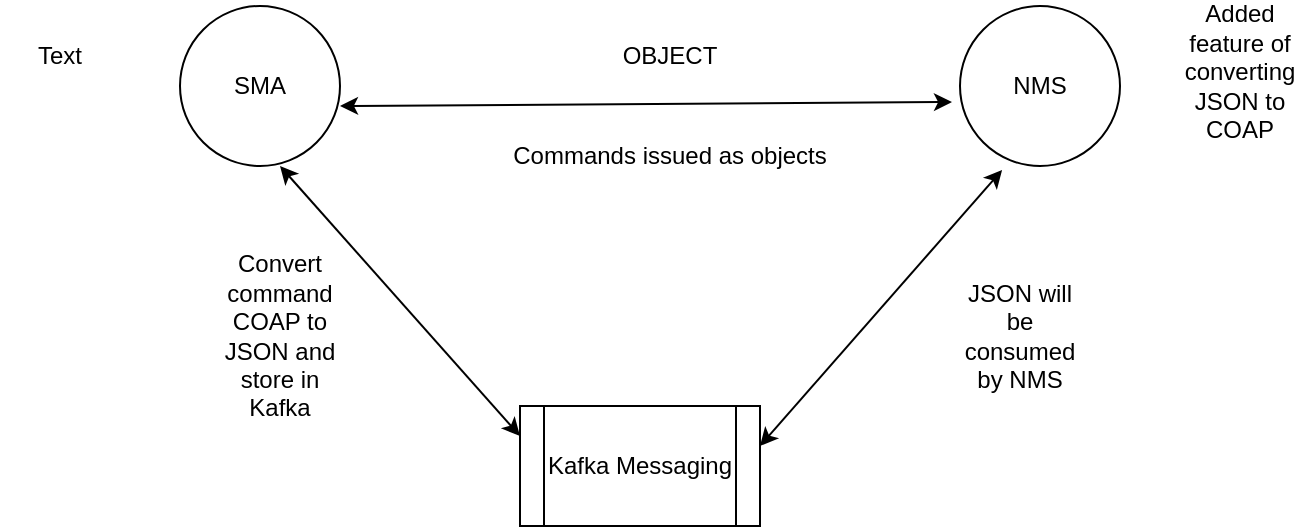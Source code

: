 <mxfile version="22.1.3" type="github">
  <diagram name="Page-1" id="Lf3JQxb0wxgv_ISOmSbt">
    <mxGraphModel dx="922" dy="442" grid="1" gridSize="10" guides="1" tooltips="1" connect="1" arrows="1" fold="1" page="1" pageScale="1" pageWidth="850" pageHeight="1100" math="0" shadow="0">
      <root>
        <mxCell id="0" />
        <mxCell id="1" parent="0" />
        <mxCell id="aHWI58V1PaTjwMngAauu-1" value="SMA" style="ellipse;whiteSpace=wrap;html=1;aspect=fixed;" vertex="1" parent="1">
          <mxGeometry x="160" y="120" width="80" height="80" as="geometry" />
        </mxCell>
        <mxCell id="aHWI58V1PaTjwMngAauu-3" value="NMS" style="ellipse;whiteSpace=wrap;html=1;aspect=fixed;" vertex="1" parent="1">
          <mxGeometry x="550" y="120" width="80" height="80" as="geometry" />
        </mxCell>
        <mxCell id="aHWI58V1PaTjwMngAauu-4" value="" style="endArrow=classic;startArrow=classic;html=1;rounded=0;entryX=-0.05;entryY=0.6;entryDx=0;entryDy=0;entryPerimeter=0;" edge="1" parent="1" target="aHWI58V1PaTjwMngAauu-3">
          <mxGeometry width="50" height="50" relative="1" as="geometry">
            <mxPoint x="240" y="170" as="sourcePoint" />
            <mxPoint x="290" y="120" as="targetPoint" />
          </mxGeometry>
        </mxCell>
        <mxCell id="aHWI58V1PaTjwMngAauu-5" value="OBJECT" style="text;html=1;strokeColor=none;fillColor=none;align=center;verticalAlign=middle;whiteSpace=wrap;rounded=0;" vertex="1" parent="1">
          <mxGeometry x="350" y="130" width="110" height="30" as="geometry" />
        </mxCell>
        <mxCell id="aHWI58V1PaTjwMngAauu-6" value="Commands issued as objects" style="text;html=1;strokeColor=none;fillColor=none;align=center;verticalAlign=middle;whiteSpace=wrap;rounded=0;" vertex="1" parent="1">
          <mxGeometry x="300" y="180" width="210" height="30" as="geometry" />
        </mxCell>
        <mxCell id="aHWI58V1PaTjwMngAauu-7" value="Kafka Messaging" style="shape=process;whiteSpace=wrap;html=1;backgroundOutline=1;" vertex="1" parent="1">
          <mxGeometry x="330" y="320" width="120" height="60" as="geometry" />
        </mxCell>
        <mxCell id="aHWI58V1PaTjwMngAauu-8" value="" style="endArrow=classic;startArrow=classic;html=1;rounded=0;exitX=0;exitY=0.25;exitDx=0;exitDy=0;" edge="1" parent="1" source="aHWI58V1PaTjwMngAauu-7">
          <mxGeometry width="50" height="50" relative="1" as="geometry">
            <mxPoint x="160" y="250" as="sourcePoint" />
            <mxPoint x="210" y="200" as="targetPoint" />
          </mxGeometry>
        </mxCell>
        <mxCell id="aHWI58V1PaTjwMngAauu-9" value="" style="endArrow=classic;startArrow=classic;html=1;rounded=0;entryX=0.263;entryY=1.025;entryDx=0;entryDy=0;entryPerimeter=0;" edge="1" parent="1" target="aHWI58V1PaTjwMngAauu-3">
          <mxGeometry width="50" height="50" relative="1" as="geometry">
            <mxPoint x="450" y="340" as="sourcePoint" />
            <mxPoint x="500" y="290" as="targetPoint" />
          </mxGeometry>
        </mxCell>
        <mxCell id="aHWI58V1PaTjwMngAauu-10" value="Convert command COAP to JSON and store in Kafka" style="text;html=1;strokeColor=none;fillColor=none;align=center;verticalAlign=middle;whiteSpace=wrap;rounded=0;" vertex="1" parent="1">
          <mxGeometry x="180" y="270" width="60" height="30" as="geometry" />
        </mxCell>
        <mxCell id="aHWI58V1PaTjwMngAauu-11" value="JSON will be consumed by NMS" style="text;html=1;strokeColor=none;fillColor=none;align=center;verticalAlign=middle;whiteSpace=wrap;rounded=0;" vertex="1" parent="1">
          <mxGeometry x="550" y="270" width="60" height="30" as="geometry" />
        </mxCell>
        <mxCell id="aHWI58V1PaTjwMngAauu-12" value="&lt;div&gt;Added feature of converting JSON to COAP&lt;/div&gt;&lt;div&gt;&lt;br&gt;&lt;/div&gt;" style="text;html=1;strokeColor=none;fillColor=none;align=center;verticalAlign=middle;whiteSpace=wrap;rounded=0;" vertex="1" parent="1">
          <mxGeometry x="660" y="145" width="60" height="30" as="geometry" />
        </mxCell>
        <mxCell id="aHWI58V1PaTjwMngAauu-13" value="Text" style="text;html=1;strokeColor=none;fillColor=none;align=center;verticalAlign=middle;whiteSpace=wrap;rounded=0;" vertex="1" parent="1">
          <mxGeometry x="70" y="130" width="60" height="30" as="geometry" />
        </mxCell>
      </root>
    </mxGraphModel>
  </diagram>
</mxfile>
